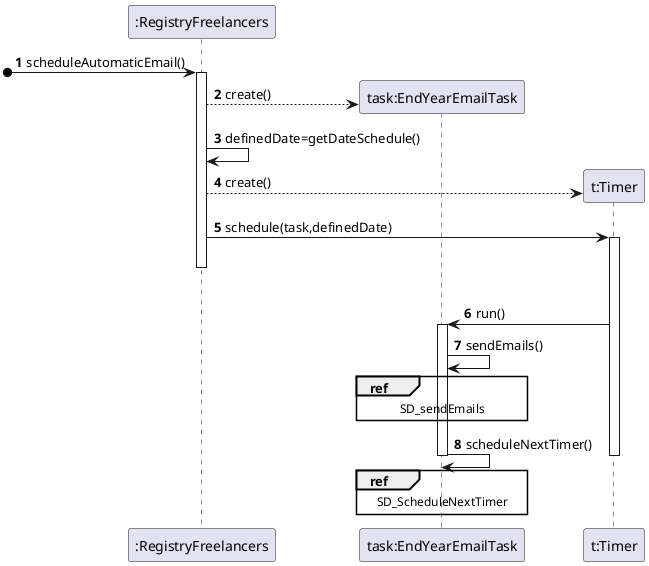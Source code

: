 @startuml
autonumber
participant ":RegistryFreelancers" as REFREE
participant "task:EndYearEmailTask" as TASK
participant "t:Timer" as TIM



[o-> REFREE : scheduleAutomaticEmail()
activate REFREE

REFREE--> TASK**: create()
REFREE -> REFREE : definedDate=getDateSchedule()
REFREE--> TIM**: create()

REFREE-> TIM: schedule(task,definedDate)
activate TIM
|||
deactivate REFREE
TIM -> TASK : run()
activate TASK
TASK->TASK: sendEmails()
ref over TASK: SD_sendEmails
TASK -> TASK: scheduleNextTimer()
ref over TASK: SD_ScheduleNextTimer

deactivate TASK
deactivate TIM

@enduml